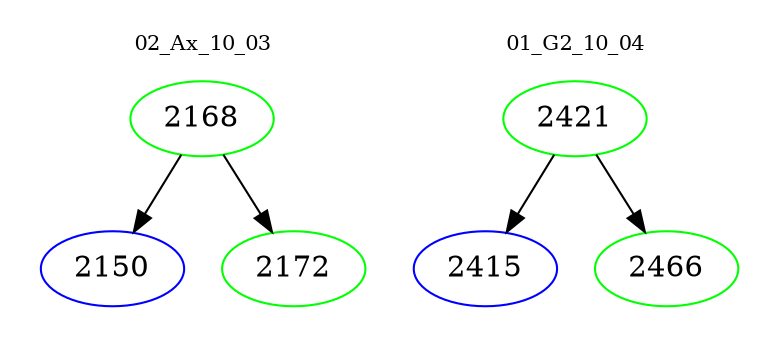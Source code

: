 digraph{
subgraph cluster_0 {
color = white
label = "02_Ax_10_03";
fontsize=10;
T0_2168 [label="2168", color="green"]
T0_2168 -> T0_2150 [color="black"]
T0_2150 [label="2150", color="blue"]
T0_2168 -> T0_2172 [color="black"]
T0_2172 [label="2172", color="green"]
}
subgraph cluster_1 {
color = white
label = "01_G2_10_04";
fontsize=10;
T1_2421 [label="2421", color="green"]
T1_2421 -> T1_2415 [color="black"]
T1_2415 [label="2415", color="blue"]
T1_2421 -> T1_2466 [color="black"]
T1_2466 [label="2466", color="green"]
}
}
